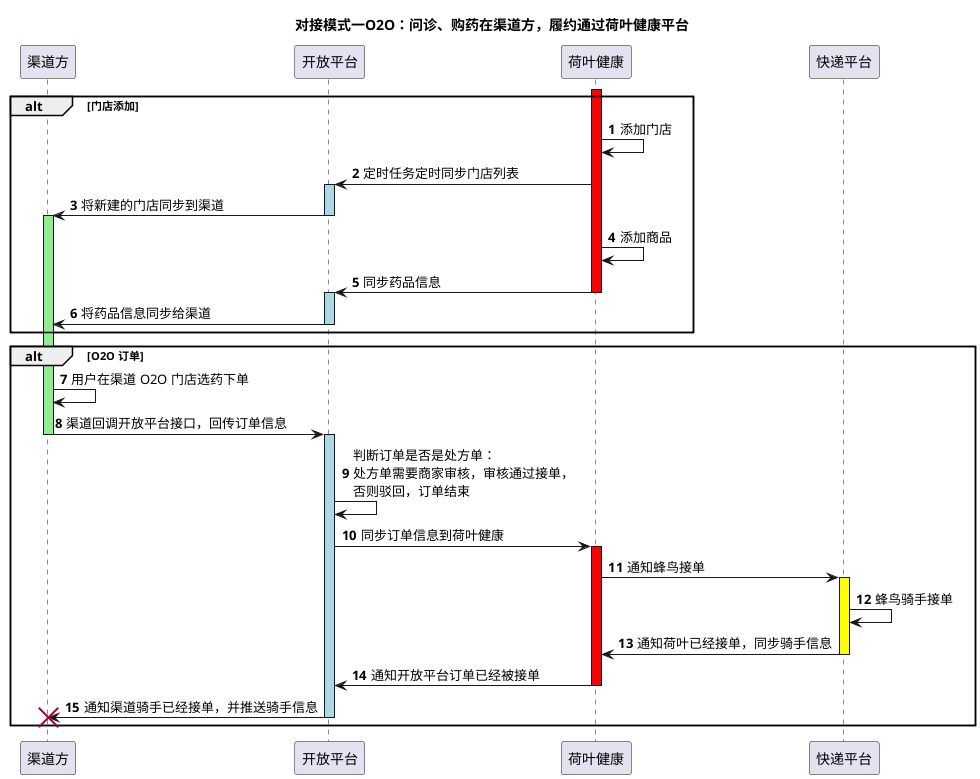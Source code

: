 @startuml
title 对接模式一O2O：问诊、购药在渠道方，履约通过荷叶健康平台
autonumber
participant "渠道方" as channel
participant "开放平台" as openApi
participant "荷叶健康" as heye
participant "快递平台" as kuaiDi

alt 门店添加
activate  heye #red
heye -> heye : 添加门店
heye -> openApi : 定时任务定时同步门店列表
activate openApi #lightBlue
openApi -> channel : 将新建的门店同步到渠道
deactivate openApi
activate channel #lightGreen
deactivate openApi
heye -> heye : 添加商品
heye -> openApi : 同步药品信息
deactivate heye
activate openApi #lightBlue
openApi -> channel : 将药品信息同步给渠道
deactivate openApi
end

alt O2O 订单
channel -> channel : 用户在渠道 O2O 门店选药下单
channel -> openApi : 渠道回调开放平台接口，回传订单信息
deactivate channel
activate openApi #lightBlue
openApi -> openApi : 判断订单是否是处方单：\n处方单需要商家审核，审核通过接单，\n否则驳回，订单结束
openApi -> heye : 同步订单信息到荷叶健康
activate heye #red
heye -> kuaiDi : 通知蜂鸟接单
activate kuaiDi #yellow
kuaiDi -> kuaiDi : 蜂鸟骑手接单
kuaiDi -> heye : 通知荷叶已经接单，同步骑手信息
deactivate kuaiDi
heye -> openApi : 通知开放平台订单已经被接单
deactivate heye
openApi -> channel : 通知渠道骑手已经接单，并推送骑手信息
destroy channel
deactivate openApi
end
@enduml